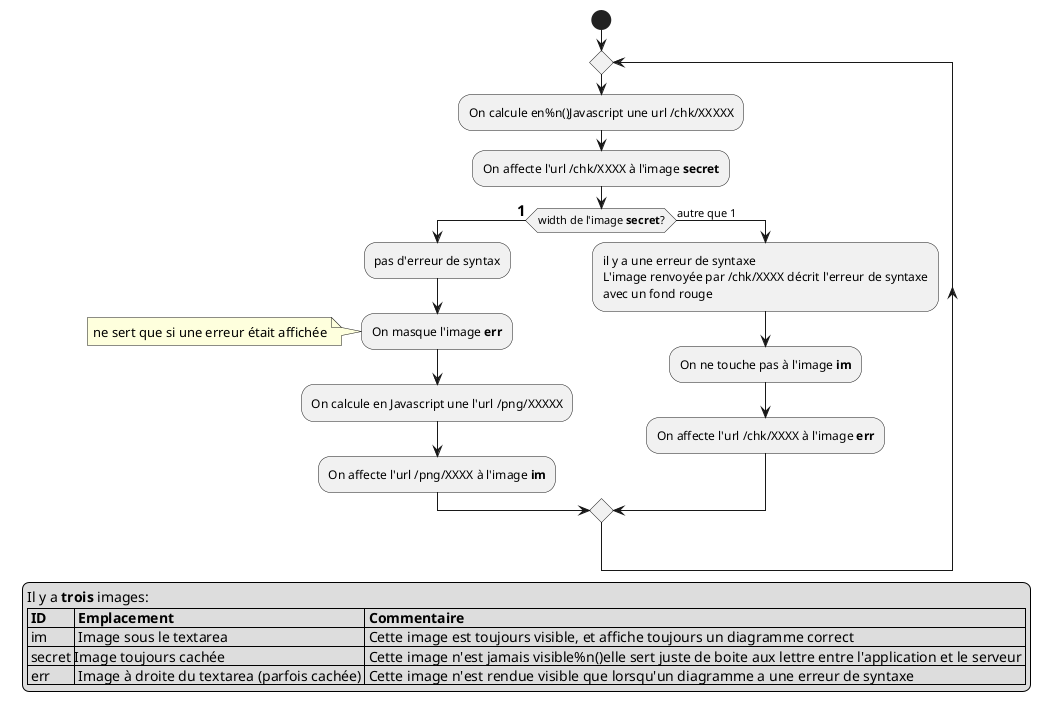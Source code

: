 {
  "sha1": "3f71ig1to5z4bsckrzo3rethal260l7",
  "insertion": {
    "when": "2024-05-30T20:48:20.254Z",
    "user": "plantuml@gmail.com"
  }
}
@startuml
start

legend
Il y a **trois** images:
|= ID |= Emplacement |= Commentaire |
| im | Image sous le textarea | Cette image est toujours visible, et affiche toujours un diagramme correct |
| secret |Image toujours cachée | Cette image n'est jamais visible%n()elle sert juste de boite aux lettre entre l'application et le serveur |
| err | Image à droite du textarea (parfois cachée) | Cette image n'est rendue visible que lorsqu'un diagramme a une erreur de syntaxe |
end legend

repeat
  :On calcule en%n()Javascript une url /chk/XXXXX;
  :On affecte l'url /chk/XXXX à l'image **secret**;
  if (width de l'image **secret**?) is (=1) then
    :pas d'erreur de syntax;
	:On masque l'image **err**;
	note left : ne sert que si une erreur était affichée
    :On calcule en Javascript une l'url /png/XXXXX;
	:On affecte l'url /png/XXXX à l'image **im**;
  else (autre que 1)
    :il y a une erreur de syntaxe
	L'image renvoyée par /chk/XXXX décrit l'erreur de syntaxe
	avec un fond rouge;
	:On ne touche pas à l'image **im**;
	:On affecte l'url /chk/XXXX à l'image **err**;
  endif
repeat while
@enduml
